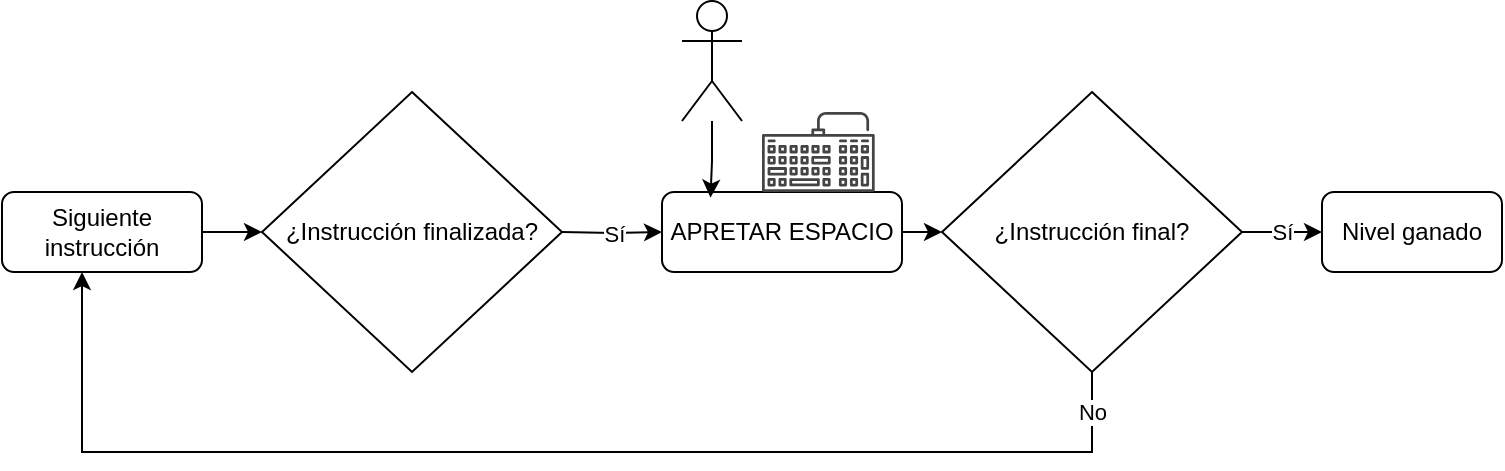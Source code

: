 <mxfile version="22.0.2" type="device">
  <diagram id="C5RBs43oDa-KdzZeNtuy" name="Page-1">
    <mxGraphModel dx="871" dy="495" grid="1" gridSize="10" guides="1" tooltips="1" connect="1" arrows="1" fold="1" page="1" pageScale="1" pageWidth="827" pageHeight="1169" math="0" shadow="0">
      <root>
        <mxCell id="WIyWlLk6GJQsqaUBKTNV-0" />
        <mxCell id="WIyWlLk6GJQsqaUBKTNV-1" parent="WIyWlLk6GJQsqaUBKTNV-0" />
        <mxCell id="goFC105dPo6CWIgyOq26-1" value="Sí" style="edgeStyle=orthogonalEdgeStyle;rounded=0;orthogonalLoop=1;jettySize=auto;html=1;entryX=0;entryY=0.5;entryDx=0;entryDy=0;" parent="WIyWlLk6GJQsqaUBKTNV-1" edge="1" target="goFC105dPo6CWIgyOq26-4">
          <mxGeometry relative="1" as="geometry">
            <mxPoint x="330" y="130" as="targetPoint" />
            <mxPoint x="300" y="130" as="sourcePoint" />
          </mxGeometry>
        </mxCell>
        <mxCell id="goFC105dPo6CWIgyOq26-9" style="edgeStyle=orthogonalEdgeStyle;rounded=0;orthogonalLoop=1;jettySize=auto;html=1;entryX=0;entryY=0.5;entryDx=0;entryDy=0;" parent="WIyWlLk6GJQsqaUBKTNV-1" source="goFC105dPo6CWIgyOq26-4" edge="1">
          <mxGeometry relative="1" as="geometry">
            <mxPoint x="490" y="130" as="targetPoint" />
          </mxGeometry>
        </mxCell>
        <mxCell id="goFC105dPo6CWIgyOq26-4" value="APRETAR ESPACIO" style="rounded=1;whiteSpace=wrap;html=1;fontSize=12;glass=0;strokeWidth=1;shadow=0;" parent="WIyWlLk6GJQsqaUBKTNV-1" vertex="1">
          <mxGeometry x="350" y="110" width="120" height="40" as="geometry" />
        </mxCell>
        <mxCell id="sWjFgk8aKBnX1M1whwOE-6" style="edgeStyle=orthogonalEdgeStyle;rounded=0;orthogonalLoop=1;jettySize=auto;html=1;entryX=0;entryY=0.5;entryDx=0;entryDy=0;" edge="1" parent="WIyWlLk6GJQsqaUBKTNV-1" source="sWjFgk8aKBnX1M1whwOE-1" target="sWjFgk8aKBnX1M1whwOE-5">
          <mxGeometry relative="1" as="geometry" />
        </mxCell>
        <mxCell id="sWjFgk8aKBnX1M1whwOE-1" value="Siguiente instrucción" style="rounded=1;whiteSpace=wrap;html=1;fontSize=12;glass=0;strokeWidth=1;shadow=0;" vertex="1" parent="WIyWlLk6GJQsqaUBKTNV-1">
          <mxGeometry x="20" y="110" width="100" height="40" as="geometry" />
        </mxCell>
        <mxCell id="sWjFgk8aKBnX1M1whwOE-5" value="¿Instrucción finalizada?" style="rhombus;whiteSpace=wrap;html=1;" vertex="1" parent="WIyWlLk6GJQsqaUBKTNV-1">
          <mxGeometry x="150" y="60" width="150" height="140" as="geometry" />
        </mxCell>
        <mxCell id="sWjFgk8aKBnX1M1whwOE-15" value="No" style="edgeStyle=orthogonalEdgeStyle;rounded=0;orthogonalLoop=1;jettySize=auto;html=1;entryX=0.5;entryY=1;entryDx=0;entryDy=0;exitX=0.5;exitY=1;exitDx=0;exitDy=0;" edge="1" parent="WIyWlLk6GJQsqaUBKTNV-1" source="sWjFgk8aKBnX1M1whwOE-7">
          <mxGeometry x="-0.937" relative="1" as="geometry">
            <mxPoint x="60" y="150" as="targetPoint" />
            <mxPoint x="555" y="200" as="sourcePoint" />
            <Array as="points">
              <mxPoint x="565" y="240" />
              <mxPoint x="60" y="240" />
            </Array>
            <mxPoint as="offset" />
          </mxGeometry>
        </mxCell>
        <mxCell id="sWjFgk8aKBnX1M1whwOE-20" value="Sí" style="edgeStyle=orthogonalEdgeStyle;rounded=0;orthogonalLoop=1;jettySize=auto;html=1;entryX=0;entryY=0.5;entryDx=0;entryDy=0;" edge="1" parent="WIyWlLk6GJQsqaUBKTNV-1" source="sWjFgk8aKBnX1M1whwOE-7" target="sWjFgk8aKBnX1M1whwOE-18">
          <mxGeometry relative="1" as="geometry" />
        </mxCell>
        <mxCell id="sWjFgk8aKBnX1M1whwOE-7" value="¿Instrucción final?" style="rhombus;whiteSpace=wrap;html=1;" vertex="1" parent="WIyWlLk6GJQsqaUBKTNV-1">
          <mxGeometry x="490" y="60" width="150" height="140" as="geometry" />
        </mxCell>
        <mxCell id="sWjFgk8aKBnX1M1whwOE-13" value="" style="shape=umlActor;html=1;verticalLabelPosition=bottom;verticalAlign=top;align=center;" vertex="1" parent="WIyWlLk6GJQsqaUBKTNV-1">
          <mxGeometry x="360" y="14.5" width="30" height="60" as="geometry" />
        </mxCell>
        <mxCell id="sWjFgk8aKBnX1M1whwOE-18" value="Nivel ganado" style="rounded=1;whiteSpace=wrap;html=1;fontSize=12;glass=0;strokeWidth=1;shadow=0;" vertex="1" parent="WIyWlLk6GJQsqaUBKTNV-1">
          <mxGeometry x="680" y="110" width="90" height="40" as="geometry" />
        </mxCell>
        <mxCell id="sWjFgk8aKBnX1M1whwOE-24" value="" style="sketch=0;pointerEvents=1;shadow=0;dashed=0;html=1;strokeColor=none;fillColor=#434445;aspect=fixed;labelPosition=center;verticalLabelPosition=bottom;verticalAlign=top;align=center;outlineConnect=0;shape=mxgraph.vvd.keyboard;" vertex="1" parent="WIyWlLk6GJQsqaUBKTNV-1">
          <mxGeometry x="400" y="70" width="56.34" height="40" as="geometry" />
        </mxCell>
        <mxCell id="sWjFgk8aKBnX1M1whwOE-31" style="edgeStyle=orthogonalEdgeStyle;rounded=0;orthogonalLoop=1;jettySize=auto;html=1;entryX=0.202;entryY=0.071;entryDx=0;entryDy=0;entryPerimeter=0;" edge="1" parent="WIyWlLk6GJQsqaUBKTNV-1" source="sWjFgk8aKBnX1M1whwOE-13" target="goFC105dPo6CWIgyOq26-4">
          <mxGeometry relative="1" as="geometry" />
        </mxCell>
      </root>
    </mxGraphModel>
  </diagram>
</mxfile>
